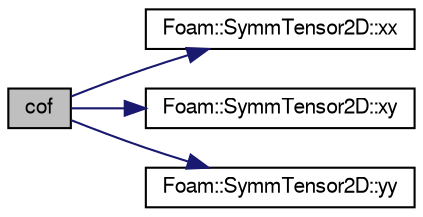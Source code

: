 digraph "cof"
{
  bgcolor="transparent";
  edge [fontname="FreeSans",fontsize="10",labelfontname="FreeSans",labelfontsize="10"];
  node [fontname="FreeSans",fontsize="10",shape=record];
  rankdir="LR";
  Node127661 [label="cof",height=0.2,width=0.4,color="black", fillcolor="grey75", style="filled", fontcolor="black"];
  Node127661 -> Node127662 [color="midnightblue",fontsize="10",style="solid",fontname="FreeSans"];
  Node127662 [label="Foam::SymmTensor2D::xx",height=0.2,width=0.4,color="black",URL="$a28314.html#a1b97c7c1ed81b4fb23da8dcb71a8cd2a"];
  Node127661 -> Node127663 [color="midnightblue",fontsize="10",style="solid",fontname="FreeSans"];
  Node127663 [label="Foam::SymmTensor2D::xy",height=0.2,width=0.4,color="black",URL="$a28314.html#aab470ae2a5eeac8c33a7b6abac6b39b3"];
  Node127661 -> Node127664 [color="midnightblue",fontsize="10",style="solid",fontname="FreeSans"];
  Node127664 [label="Foam::SymmTensor2D::yy",height=0.2,width=0.4,color="black",URL="$a28314.html#aba9d77023a5662b9c2d3639d5de555a0"];
}
